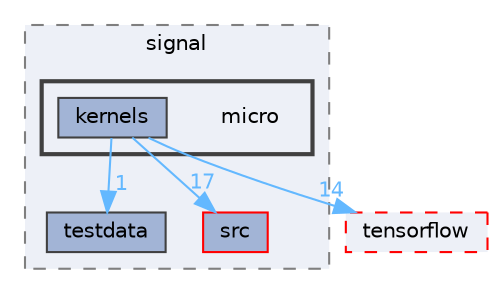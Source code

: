 digraph "Arduino/GetStartedWithMachineLearningOnArduino/tflite-micro-main/signal/micro"
{
 // LATEX_PDF_SIZE
  bgcolor="transparent";
  edge [fontname=Helvetica,fontsize=10,labelfontname=Helvetica,labelfontsize=10];
  node [fontname=Helvetica,fontsize=10,shape=box,height=0.2,width=0.4];
  compound=true
  subgraph clusterdir_8ce83f6ebad9376744fd0b51d76c92be {
    graph [ bgcolor="#edf0f7", pencolor="grey50", label="signal", fontname=Helvetica,fontsize=10 style="filled,dashed", URL="dir_8ce83f6ebad9376744fd0b51d76c92be.html",tooltip=""]
  dir_d7b23f9b65100f8e4145c8aef5c340e3 [label="testdata", fillcolor="#a2b4d6", color="grey25", style="filled", URL="dir_d7b23f9b65100f8e4145c8aef5c340e3.html",tooltip=""];
  dir_f3dcc7a3e7501157a34132ac60ef26a4 [label="src", fillcolor="#a2b4d6", color="red", style="filled", URL="dir_f3dcc7a3e7501157a34132ac60ef26a4.html",tooltip=""];
  subgraph clusterdir_470929622d2f22ba6de19dae5848d703 {
    graph [ bgcolor="#edf0f7", pencolor="grey25", label="", fontname=Helvetica,fontsize=10 style="filled,bold", URL="dir_470929622d2f22ba6de19dae5848d703.html",tooltip=""]
    dir_470929622d2f22ba6de19dae5848d703 [shape=plaintext, label="micro"];
  dir_957cd0ae3300c05a575756bfbc407c06 [label="kernels", fillcolor="#a2b4d6", color="grey25", style="filled", URL="dir_957cd0ae3300c05a575756bfbc407c06.html",tooltip=""];
  }
  }
  dir_e5bdcbd8b9c0fefb7a2e0f3ea674e16e [label="tensorflow", fillcolor="#edf0f7", color="red", style="filled,dashed", URL="dir_e5bdcbd8b9c0fefb7a2e0f3ea674e16e.html",tooltip=""];
  dir_957cd0ae3300c05a575756bfbc407c06->dir_d7b23f9b65100f8e4145c8aef5c340e3 [headlabel="1", labeldistance=1.5 headhref="dir_000161_000326.html" href="dir_000161_000326.html" color="steelblue1" fontcolor="steelblue1"];
  dir_957cd0ae3300c05a575756bfbc407c06->dir_e5bdcbd8b9c0fefb7a2e0f3ea674e16e [headlabel="14", labeldistance=1.5 headhref="dir_000161_000317.html" href="dir_000161_000317.html" color="steelblue1" fontcolor="steelblue1"];
  dir_957cd0ae3300c05a575756bfbc407c06->dir_f3dcc7a3e7501157a34132ac60ef26a4 [headlabel="17", labeldistance=1.5 headhref="dir_000161_000299.html" href="dir_000161_000299.html" color="steelblue1" fontcolor="steelblue1"];
}
